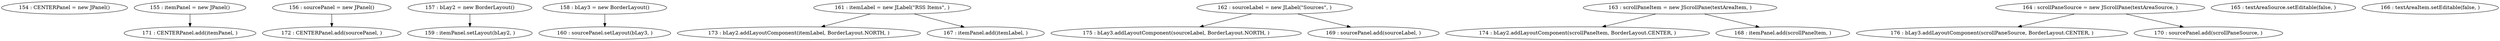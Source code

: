 digraph G {
"154 : CENTERPanel = new JPanel()"
"155 : itemPanel = new JPanel()"
"155 : itemPanel = new JPanel()" -> "171 : CENTERPanel.add(itemPanel, )"
"156 : sourcePanel = new JPanel()"
"156 : sourcePanel = new JPanel()" -> "172 : CENTERPanel.add(sourcePanel, )"
"157 : bLay2 = new BorderLayout()"
"157 : bLay2 = new BorderLayout()" -> "159 : itemPanel.setLayout(bLay2, )"
"158 : bLay3 = new BorderLayout()"
"158 : bLay3 = new BorderLayout()" -> "160 : sourcePanel.setLayout(bLay3, )"
"159 : itemPanel.setLayout(bLay2, )"
"160 : sourcePanel.setLayout(bLay3, )"
"161 : itemLabel = new JLabel(\"RSS Items\", )"
"161 : itemLabel = new JLabel(\"RSS Items\", )" -> "173 : bLay2.addLayoutComponent(itemLabel, BorderLayout.NORTH, )"
"161 : itemLabel = new JLabel(\"RSS Items\", )" -> "167 : itemPanel.add(itemLabel, )"
"162 : sourceLabel = new JLabel(\"Sources\", )"
"162 : sourceLabel = new JLabel(\"Sources\", )" -> "175 : bLay3.addLayoutComponent(sourceLabel, BorderLayout.NORTH, )"
"162 : sourceLabel = new JLabel(\"Sources\", )" -> "169 : sourcePanel.add(sourceLabel, )"
"163 : scrollPaneItem = new JScrollPane(textAreaItem, )"
"163 : scrollPaneItem = new JScrollPane(textAreaItem, )" -> "174 : bLay2.addLayoutComponent(scrollPaneItem, BorderLayout.CENTER, )"
"163 : scrollPaneItem = new JScrollPane(textAreaItem, )" -> "168 : itemPanel.add(scrollPaneItem, )"
"164 : scrollPaneSource = new JScrollPane(textAreaSource, )"
"164 : scrollPaneSource = new JScrollPane(textAreaSource, )" -> "176 : bLay3.addLayoutComponent(scrollPaneSource, BorderLayout.CENTER, )"
"164 : scrollPaneSource = new JScrollPane(textAreaSource, )" -> "170 : sourcePanel.add(scrollPaneSource, )"
"165 : textAreaSource.setEditable(false, )"
"166 : textAreaItem.setEditable(false, )"
"167 : itemPanel.add(itemLabel, )"
"168 : itemPanel.add(scrollPaneItem, )"
"169 : sourcePanel.add(sourceLabel, )"
"170 : sourcePanel.add(scrollPaneSource, )"
"171 : CENTERPanel.add(itemPanel, )"
"172 : CENTERPanel.add(sourcePanel, )"
"173 : bLay2.addLayoutComponent(itemLabel, BorderLayout.NORTH, )"
"174 : bLay2.addLayoutComponent(scrollPaneItem, BorderLayout.CENTER, )"
"175 : bLay3.addLayoutComponent(sourceLabel, BorderLayout.NORTH, )"
"176 : bLay3.addLayoutComponent(scrollPaneSource, BorderLayout.CENTER, )"
}
